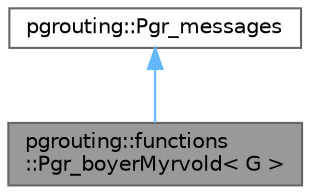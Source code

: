 digraph "pgrouting::functions::Pgr_boyerMyrvold&lt; G &gt;"
{
 // LATEX_PDF_SIZE
  bgcolor="transparent";
  edge [fontname=Helvetica,fontsize=10,labelfontname=Helvetica,labelfontsize=10];
  node [fontname=Helvetica,fontsize=10,shape=box,height=0.2,width=0.4];
  Node1 [id="Node000001",label="pgrouting::functions\l::Pgr_boyerMyrvold\< G \>",height=0.2,width=0.4,color="gray40", fillcolor="grey60", style="filled", fontcolor="black",tooltip=" "];
  Node2 -> Node1 [id="edge1_Node000001_Node000002",dir="back",color="steelblue1",style="solid",tooltip=" "];
  Node2 [id="Node000002",label="pgrouting::Pgr_messages",height=0.2,width=0.4,color="gray40", fillcolor="white", style="filled",URL="$classpgrouting_1_1Pgr__messages.html",tooltip=" "];
}
